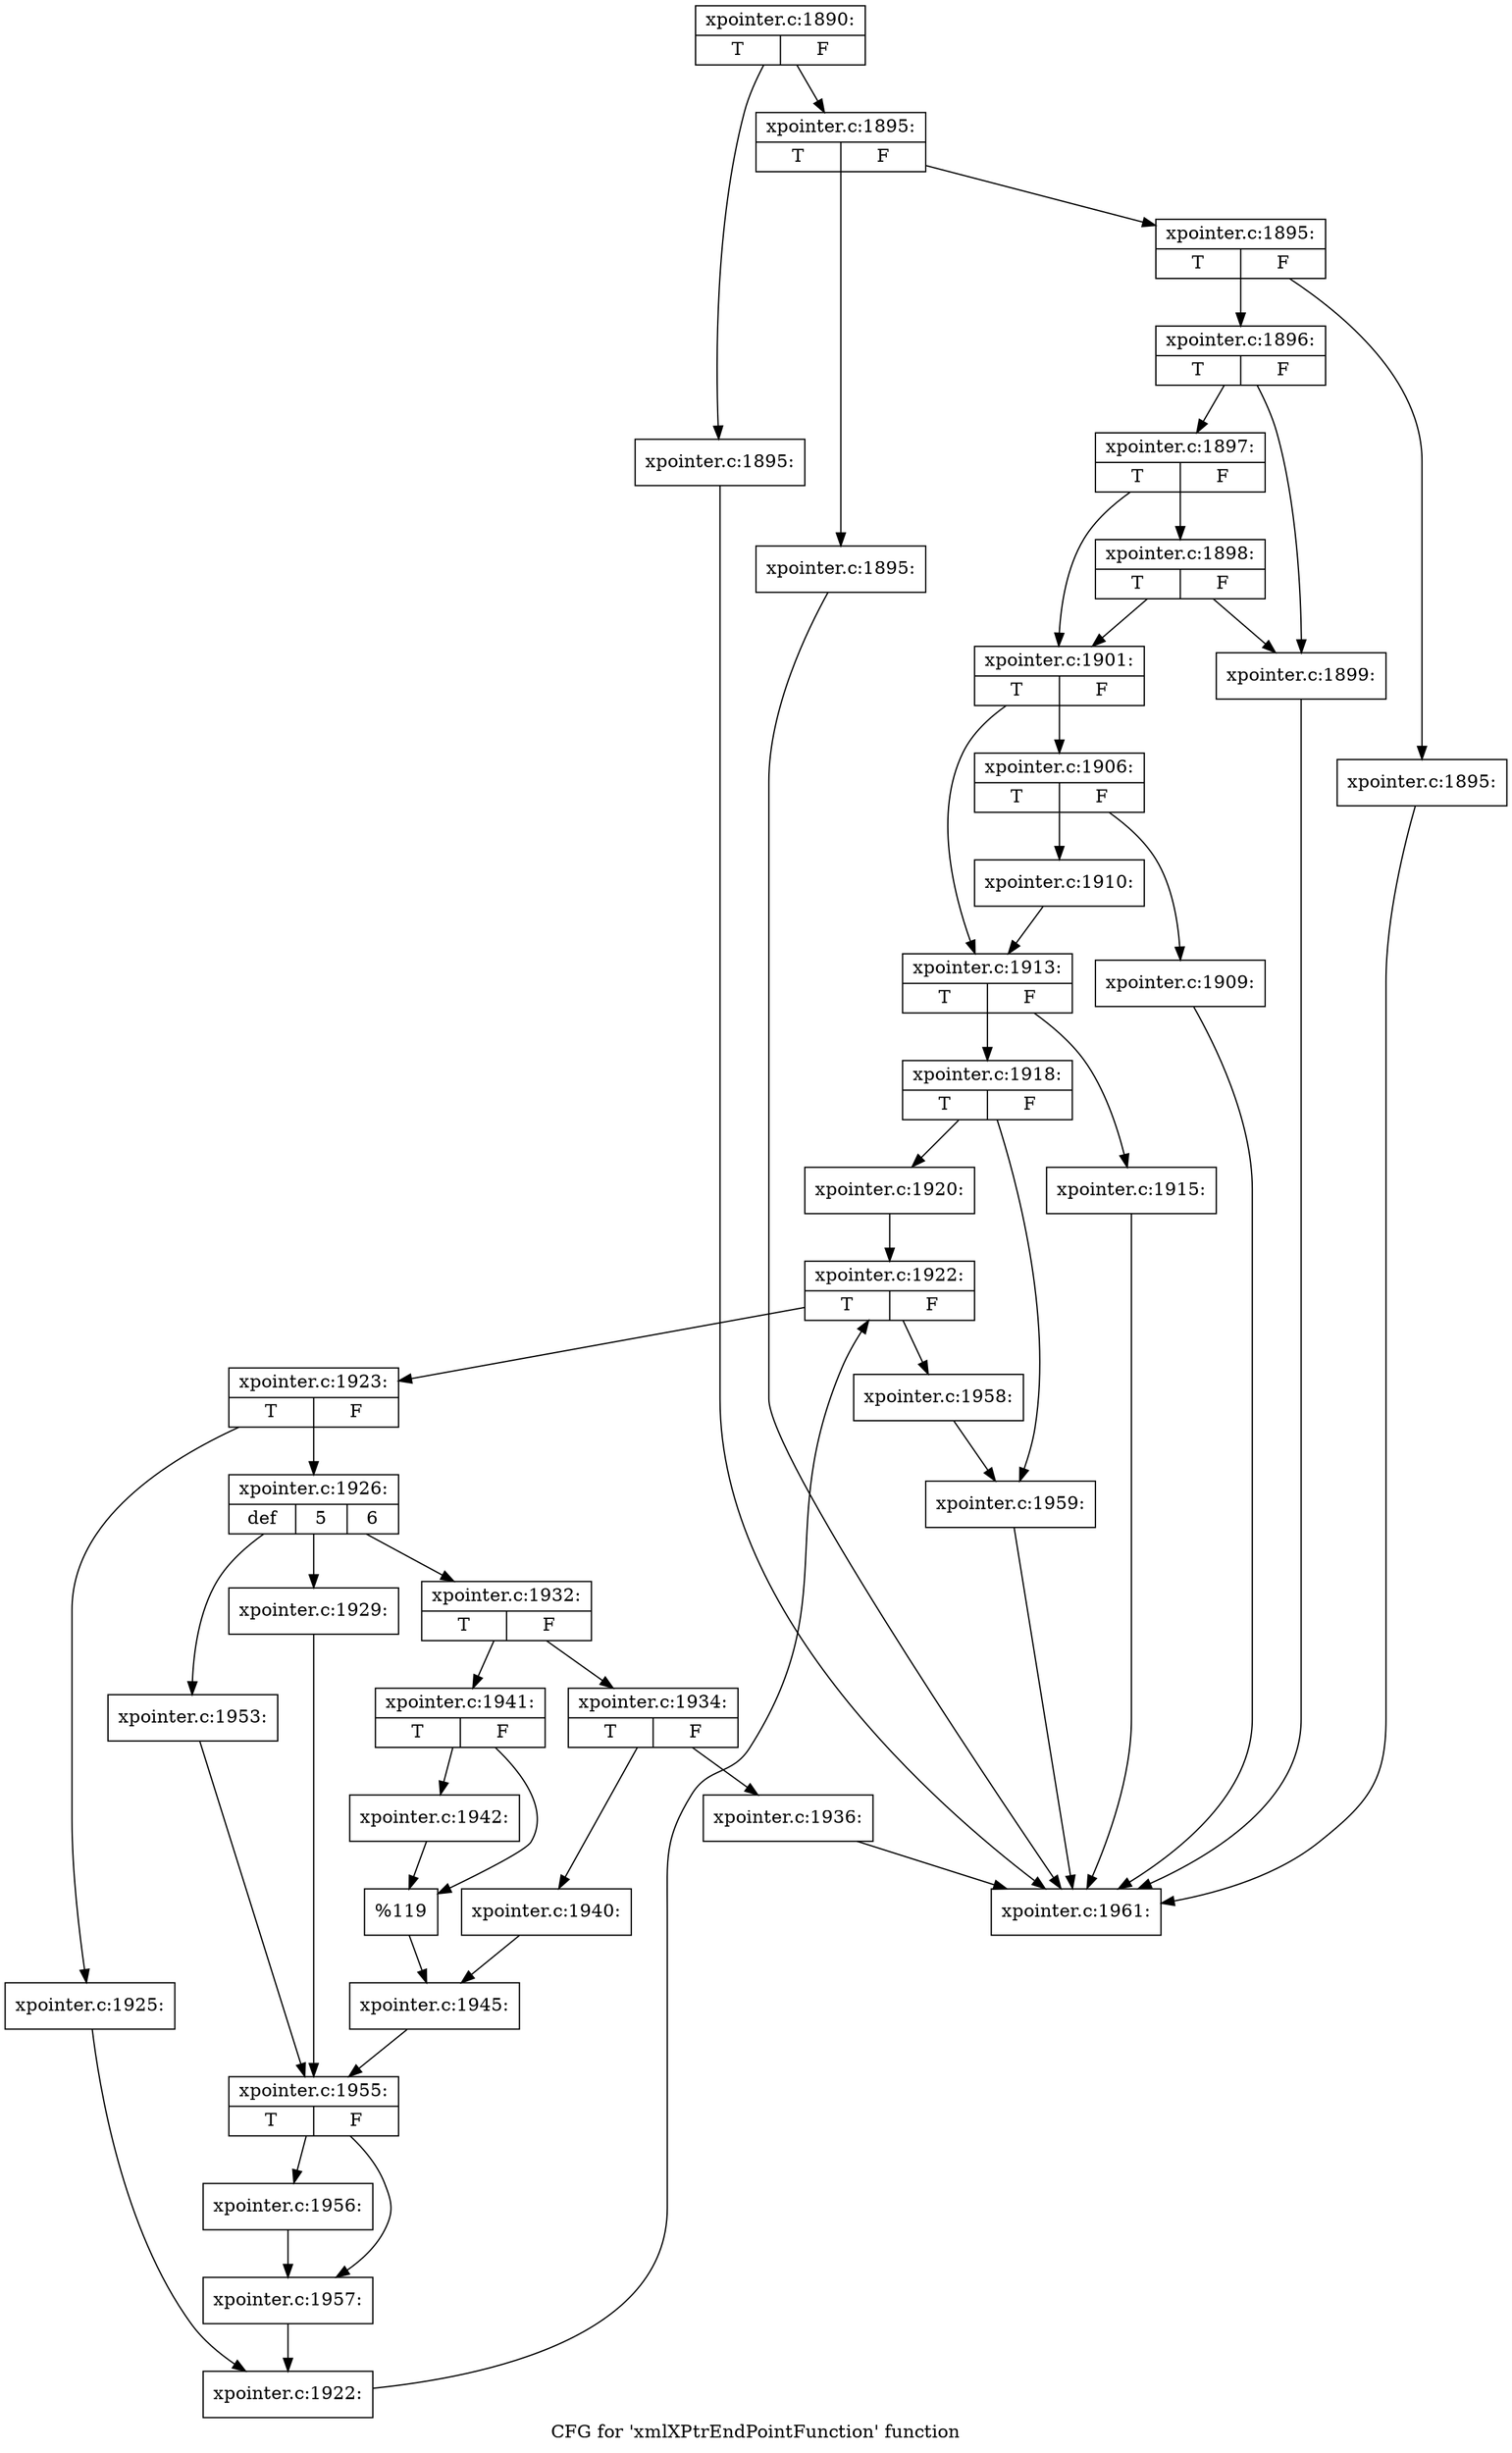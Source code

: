 digraph "CFG for 'xmlXPtrEndPointFunction' function" {
	label="CFG for 'xmlXPtrEndPointFunction' function";

	Node0x52461c0 [shape=record,label="{xpointer.c:1890:|{<s0>T|<s1>F}}"];
	Node0x52461c0 -> Node0x524a260;
	Node0x52461c0 -> Node0x524a2b0;
	Node0x524a260 [shape=record,label="{xpointer.c:1895:}"];
	Node0x524a260 -> Node0x5248e10;
	Node0x524a2b0 [shape=record,label="{xpointer.c:1895:|{<s0>T|<s1>F}}"];
	Node0x524a2b0 -> Node0x524a570;
	Node0x524a2b0 -> Node0x524a5c0;
	Node0x524a570 [shape=record,label="{xpointer.c:1895:}"];
	Node0x524a570 -> Node0x5248e10;
	Node0x524a5c0 [shape=record,label="{xpointer.c:1895:|{<s0>T|<s1>F}}"];
	Node0x524a5c0 -> Node0x524a990;
	Node0x524a5c0 -> Node0x524a9e0;
	Node0x524a990 [shape=record,label="{xpointer.c:1895:}"];
	Node0x524a990 -> Node0x5248e10;
	Node0x524a9e0 [shape=record,label="{xpointer.c:1896:|{<s0>T|<s1>F}}"];
	Node0x524a9e0 -> Node0x524b120;
	Node0x524a9e0 -> Node0x524b1c0;
	Node0x524b1c0 [shape=record,label="{xpointer.c:1897:|{<s0>T|<s1>F}}"];
	Node0x524b1c0 -> Node0x524b600;
	Node0x524b1c0 -> Node0x524b170;
	Node0x524b600 [shape=record,label="{xpointer.c:1898:|{<s0>T|<s1>F}}"];
	Node0x524b600 -> Node0x524b120;
	Node0x524b600 -> Node0x524b170;
	Node0x524b120 [shape=record,label="{xpointer.c:1899:}"];
	Node0x524b120 -> Node0x5248e10;
	Node0x524b170 [shape=record,label="{xpointer.c:1901:|{<s0>T|<s1>F}}"];
	Node0x524b170 -> Node0x524c3e0;
	Node0x524b170 -> Node0x524c430;
	Node0x524c3e0 [shape=record,label="{xpointer.c:1906:|{<s0>T|<s1>F}}"];
	Node0x524c3e0 -> Node0x524cd70;
	Node0x524c3e0 -> Node0x524cdc0;
	Node0x524cd70 [shape=record,label="{xpointer.c:1909:}"];
	Node0x524cd70 -> Node0x5248e10;
	Node0x524cdc0 [shape=record,label="{xpointer.c:1910:}"];
	Node0x524cdc0 -> Node0x524c430;
	Node0x524c430 [shape=record,label="{xpointer.c:1913:|{<s0>T|<s1>F}}"];
	Node0x524c430 -> Node0x524d710;
	Node0x524c430 -> Node0x524d760;
	Node0x524d710 [shape=record,label="{xpointer.c:1915:}"];
	Node0x524d710 -> Node0x5248e10;
	Node0x524d760 [shape=record,label="{xpointer.c:1918:|{<s0>T|<s1>F}}"];
	Node0x524d760 -> Node0x524e1d0;
	Node0x524d760 -> Node0x524e220;
	Node0x524e1d0 [shape=record,label="{xpointer.c:1920:}"];
	Node0x524e1d0 -> Node0x524e9e0;
	Node0x524e9e0 [shape=record,label="{xpointer.c:1922:|{<s0>T|<s1>F}}"];
	Node0x524e9e0 -> Node0x524ec60;
	Node0x524e9e0 -> Node0x524e840;
	Node0x524ec60 [shape=record,label="{xpointer.c:1923:|{<s0>T|<s1>F}}"];
	Node0x524ec60 -> Node0x524f4d0;
	Node0x524ec60 -> Node0x524f520;
	Node0x524f4d0 [shape=record,label="{xpointer.c:1925:}"];
	Node0x524f4d0 -> Node0x524ebd0;
	Node0x524f520 [shape=record,label="{xpointer.c:1926:|{<s0>def|<s1>5|<s2>6}}"];
	Node0x524f520 -> Node0x524fb80;
	Node0x524f520 -> Node0x524fec0;
	Node0x524f520 -> Node0x5250530;
	Node0x524fec0 [shape=record,label="{xpointer.c:1929:}"];
	Node0x524fec0 -> Node0x524f970;
	Node0x5250530 [shape=record,label="{xpointer.c:1932:|{<s0>T|<s1>F}}"];
	Node0x5250530 -> Node0x5250c00;
	Node0x5250530 -> Node0x5250ca0;
	Node0x5250c00 [shape=record,label="{xpointer.c:1934:|{<s0>T|<s1>F}}"];
	Node0x5250c00 -> Node0x5251060;
	Node0x5250c00 -> Node0x52510b0;
	Node0x5251060 [shape=record,label="{xpointer.c:1936:}"];
	Node0x5251060 -> Node0x5248e10;
	Node0x52510b0 [shape=record,label="{xpointer.c:1940:}"];
	Node0x52510b0 -> Node0x5250c50;
	Node0x5250ca0 [shape=record,label="{xpointer.c:1941:|{<s0>T|<s1>F}}"];
	Node0x5250ca0 -> Node0x51d1080;
	Node0x5250ca0 -> Node0x51d10d0;
	Node0x51d1080 [shape=record,label="{xpointer.c:1942:}"];
	Node0x51d1080 -> Node0x51d10d0;
	Node0x51d10d0 [shape=record,label="{%119}"];
	Node0x51d10d0 -> Node0x5250c50;
	Node0x5250c50 [shape=record,label="{xpointer.c:1945:}"];
	Node0x5250c50 -> Node0x524f970;
	Node0x524fb80 [shape=record,label="{xpointer.c:1953:}"];
	Node0x524fb80 -> Node0x524f970;
	Node0x524f970 [shape=record,label="{xpointer.c:1955:|{<s0>T|<s1>F}}"];
	Node0x524f970 -> Node0x5253ce0;
	Node0x524f970 -> Node0x5254290;
	Node0x5253ce0 [shape=record,label="{xpointer.c:1956:}"];
	Node0x5253ce0 -> Node0x5254290;
	Node0x5254290 [shape=record,label="{xpointer.c:1957:}"];
	Node0x5254290 -> Node0x524ebd0;
	Node0x524ebd0 [shape=record,label="{xpointer.c:1922:}"];
	Node0x524ebd0 -> Node0x524e9e0;
	Node0x524e840 [shape=record,label="{xpointer.c:1958:}"];
	Node0x524e840 -> Node0x524e220;
	Node0x524e220 [shape=record,label="{xpointer.c:1959:}"];
	Node0x524e220 -> Node0x5248e10;
	Node0x5248e10 [shape=record,label="{xpointer.c:1961:}"];
}
